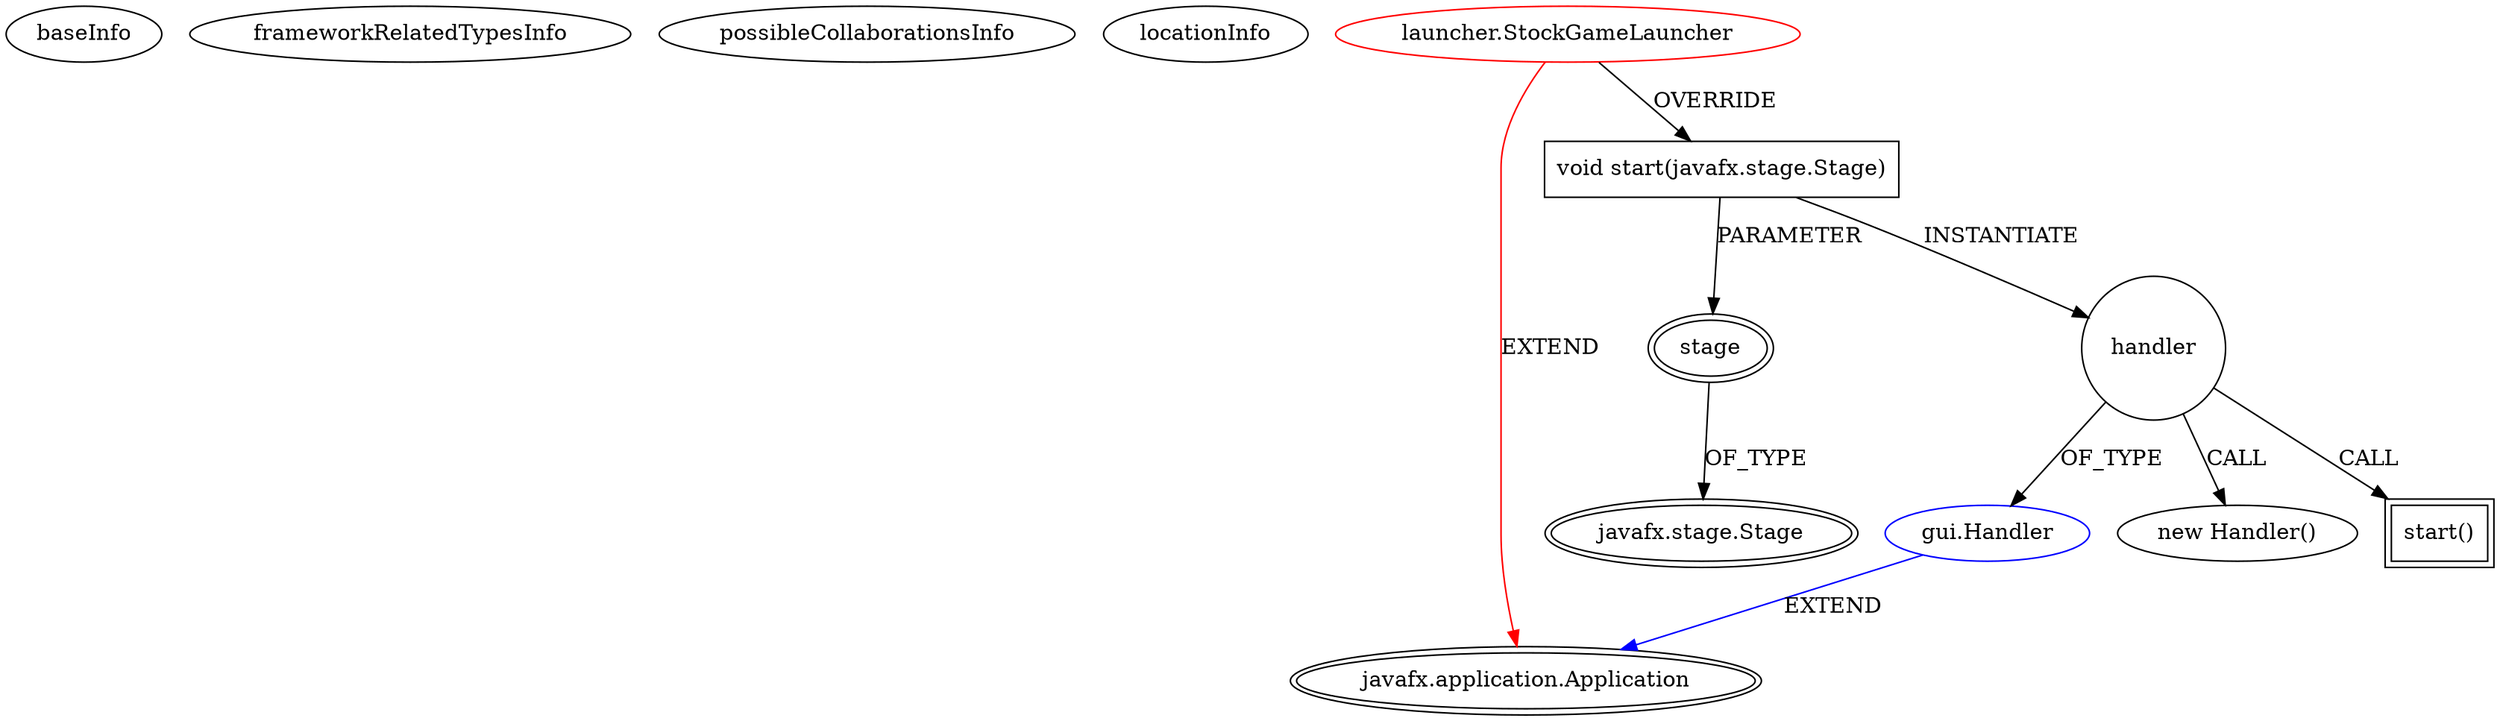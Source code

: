 digraph {
baseInfo[graphId=178,category="extension_graph",isAnonymous=false,possibleRelation=true]
frameworkRelatedTypesInfo[0="javafx.application.Application"]
possibleCollaborationsInfo[0="178~OVERRIDING_METHOD_DECLARATION-INSTANTIATION-~javafx.application.Application ~javafx.application.Application ~false~false"]
locationInfo[projectName="Bowser1991-Java_Boersenmanager",filePath="/Bowser1991-Java_Boersenmanager/Java_Boersenmanager-master/src/launcher/StockGameLauncher.java",contextSignature="StockGameLauncher",graphId="178"]
0[label="launcher.StockGameLauncher",vertexType="ROOT_CLIENT_CLASS_DECLARATION",isFrameworkType=false,color=red]
1[label="javafx.application.Application",vertexType="FRAMEWORK_CLASS_TYPE",isFrameworkType=true,peripheries=2]
2[label="void start(javafx.stage.Stage)",vertexType="OVERRIDING_METHOD_DECLARATION",isFrameworkType=false,shape=box]
3[label="stage",vertexType="PARAMETER_DECLARATION",isFrameworkType=true,peripheries=2]
4[label="javafx.stage.Stage",vertexType="FRAMEWORK_CLASS_TYPE",isFrameworkType=true,peripheries=2]
6[label="handler",vertexType="VARIABLE_EXPRESION",isFrameworkType=false,shape=circle]
7[label="gui.Handler",vertexType="REFERENCE_CLIENT_CLASS_DECLARATION",isFrameworkType=false,color=blue]
5[label="new Handler()",vertexType="CONSTRUCTOR_CALL",isFrameworkType=false]
10[label="start()",vertexType="INSIDE_CALL",isFrameworkType=true,peripheries=2,shape=box]
0->1[label="EXTEND",color=red]
0->2[label="OVERRIDE"]
3->4[label="OF_TYPE"]
2->3[label="PARAMETER"]
2->6[label="INSTANTIATE"]
7->1[label="EXTEND",color=blue]
6->7[label="OF_TYPE"]
6->5[label="CALL"]
6->10[label="CALL"]
}
